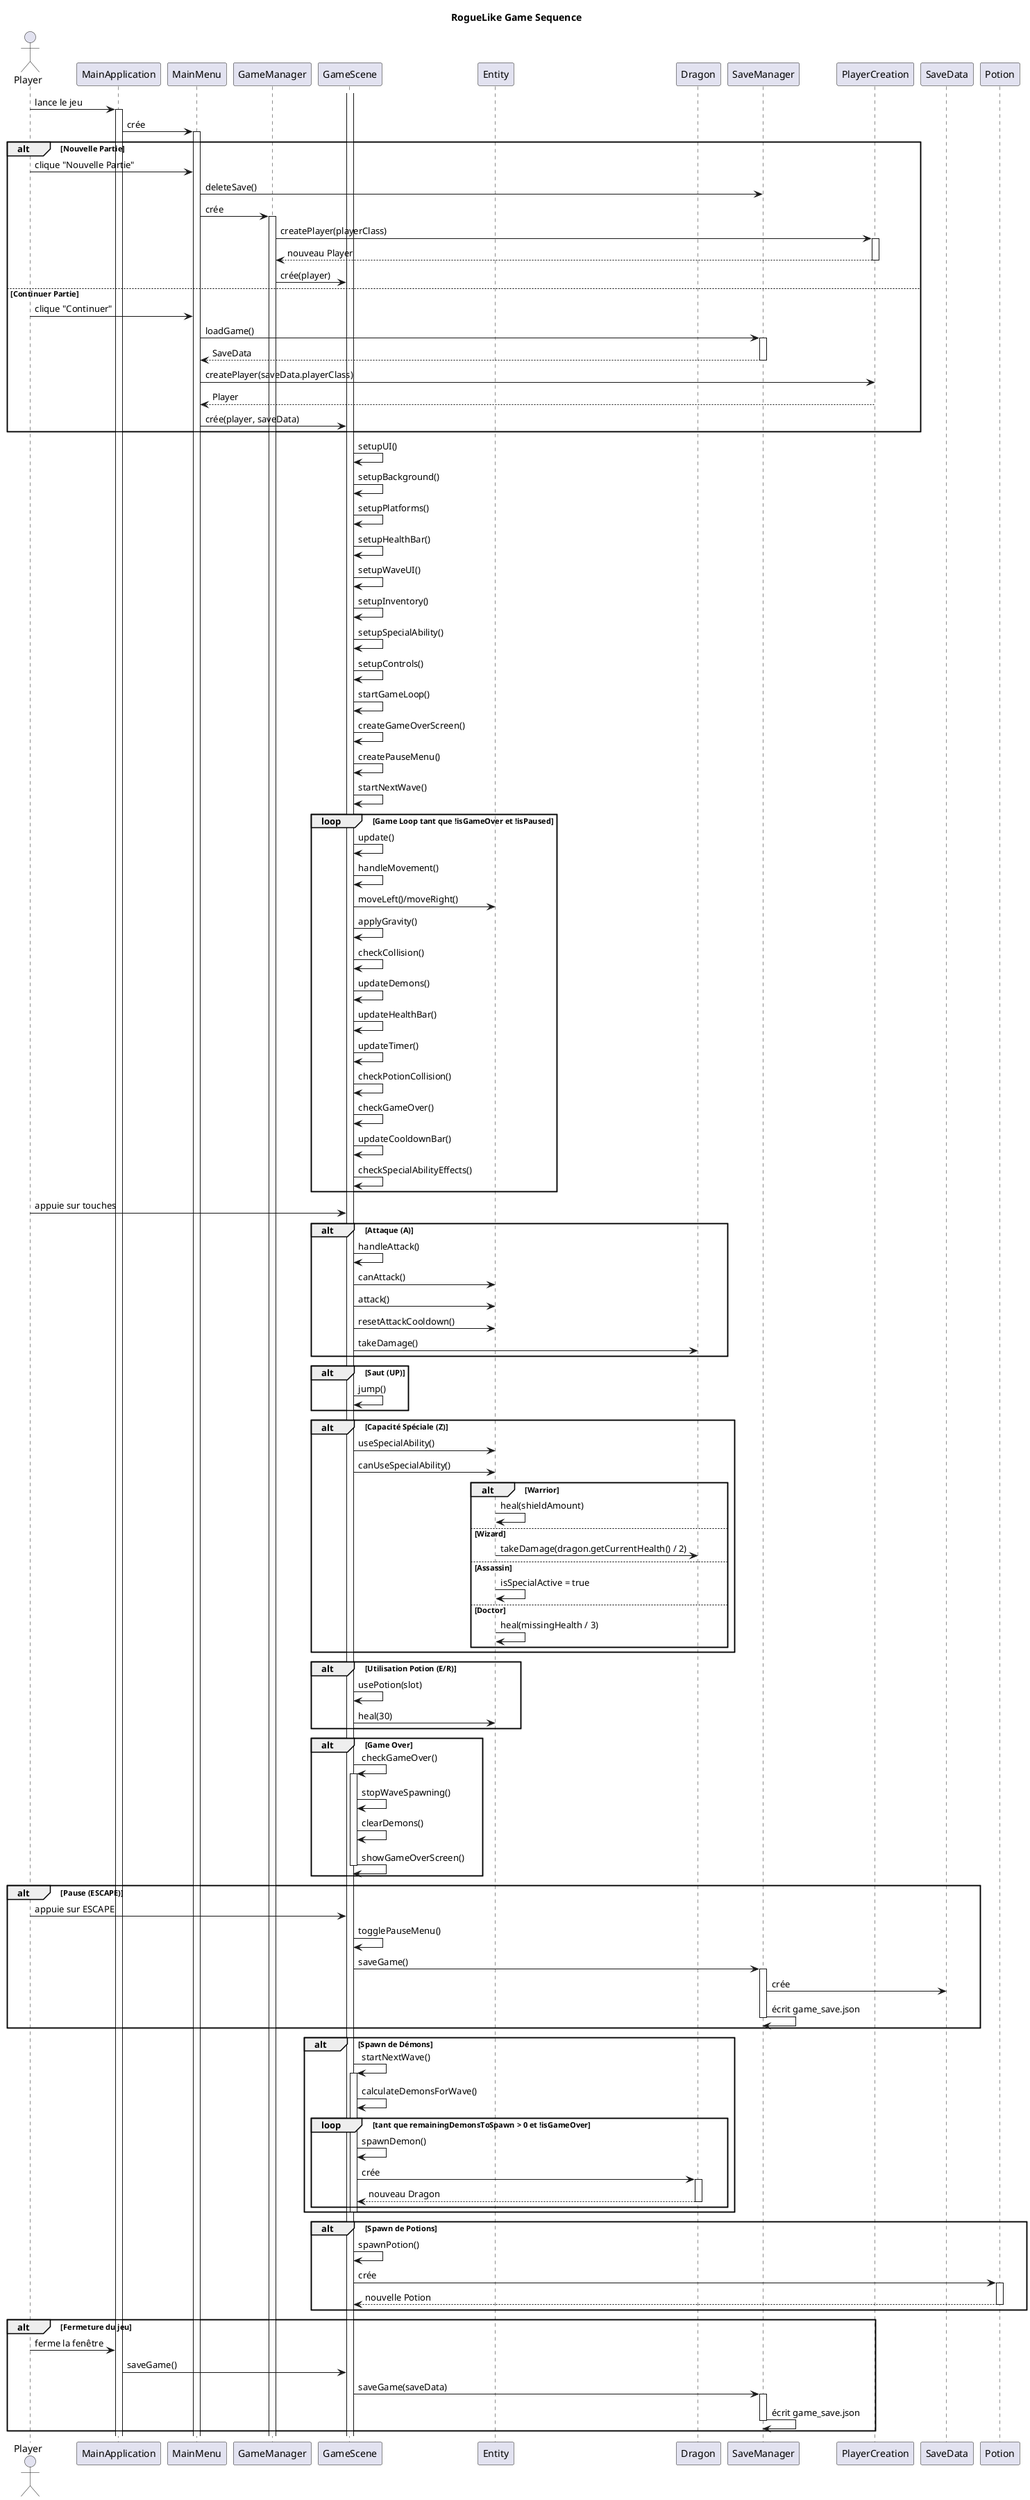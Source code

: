 @startuml
title RogueLike Game Sequence

actor Player
participant MainApplication
participant MainMenu
participant GameManager
participant GameScene
participant Entity
participant Dragon
participant SaveManager
participant PlayerCreation
participant SaveData
participant Potion

Player -> MainApplication: lance le jeu
activate MainApplication

MainApplication -> MainMenu: crée
activate MainMenu

alt Nouvelle Partie
    Player -> MainMenu: clique "Nouvelle Partie"
    MainMenu -> SaveManager: deleteSave()
    MainMenu -> GameManager: crée
    activate GameManager
    
    GameManager -> PlayerCreation: createPlayer(playerClass)
    activate PlayerCreation
    PlayerCreation --> GameManager: nouveau Player
    deactivate PlayerCreation
    
    GameManager -> GameScene: crée(player)
else Continuer Partie
    Player -> MainMenu: clique "Continuer"
    MainMenu -> SaveManager: loadGame()
    activate SaveManager
    SaveManager --> MainMenu: SaveData
    deactivate SaveManager
    
    MainMenu -> PlayerCreation: createPlayer(saveData.playerClass)
    PlayerCreation --> MainMenu: Player
    MainMenu -> GameScene: crée(player, saveData)
end

activate GameScene
GameScene -> GameScene: setupUI()
GameScene -> GameScene: setupBackground()
GameScene -> GameScene: setupPlatforms()
GameScene -> GameScene: setupHealthBar()
GameScene -> GameScene: setupWaveUI()
GameScene -> GameScene: setupInventory()
GameScene -> GameScene: setupSpecialAbility()
GameScene -> GameScene: setupControls()
GameScene -> GameScene: startGameLoop()
GameScene -> GameScene: createGameOverScreen()
GameScene -> GameScene: createPauseMenu()
GameScene -> GameScene: startNextWave()

loop Game Loop tant que !isGameOver et !isPaused
    GameScene -> GameScene: update()
    GameScene -> GameScene: handleMovement()
    GameScene -> Entity: moveLeft()/moveRight()
    GameScene -> GameScene: applyGravity()
    GameScene -> GameScene: checkCollision()
    GameScene -> GameScene: updateDemons()
    GameScene -> GameScene: updateHealthBar()
    GameScene -> GameScene: updateTimer()
    GameScene -> GameScene: checkPotionCollision()
    GameScene -> GameScene: checkGameOver()
    GameScene -> GameScene: updateCooldownBar()
    GameScene -> GameScene: checkSpecialAbilityEffects()
end

Player -> GameScene: appuie sur touches
alt Attaque (A)
    GameScene -> GameScene: handleAttack()
    GameScene -> Entity: canAttack()
    GameScene -> Entity: attack()
    GameScene -> Entity: resetAttackCooldown()
    GameScene -> Dragon: takeDamage()
end

alt Saut (UP)
    GameScene -> GameScene: jump()
end

alt Capacité Spéciale (Z)
    GameScene -> Entity: useSpecialAbility()
    GameScene -> Entity: canUseSpecialAbility()
    alt Warrior
        Entity -> Entity: heal(shieldAmount)
    else Wizard
        Entity -> Dragon: takeDamage(dragon.getCurrentHealth() / 2)
    else Assassin
        Entity -> Entity: isSpecialActive = true
    else Doctor
        Entity -> Entity: heal(missingHealth / 3)
    end
end

alt Utilisation Potion (E/R)
    GameScene -> GameScene: usePotion(slot)
    GameScene -> Entity: heal(30)
end

alt Game Over
    GameScene -> GameScene: checkGameOver()
    activate GameScene
    GameScene -> GameScene: stopWaveSpawning()
    GameScene -> GameScene: clearDemons()
    GameScene -> GameScene: showGameOverScreen()
    deactivate GameScene
end

alt Pause (ESCAPE)
    Player -> GameScene: appuie sur ESCAPE
    GameScene -> GameScene: togglePauseMenu()
    GameScene -> SaveManager: saveGame()
    activate SaveManager
    SaveManager -> SaveData: crée
    SaveManager -> SaveManager: écrit game_save.json
    deactivate SaveManager
end

alt Spawn de Démons
    GameScene -> GameScene: startNextWave()
    activate GameScene
    GameScene -> GameScene: calculateDemonsForWave()
    loop tant que remainingDemonsToSpawn > 0 et !isGameOver
        GameScene -> GameScene: spawnDemon()
        GameScene -> Dragon: crée
        activate Dragon
        Dragon --> GameScene: nouveau Dragon
        deactivate Dragon
    end
    deactivate GameScene
end

alt Spawn de Potions
    GameScene -> GameScene: spawnPotion()
    GameScene -> Potion: crée
    activate Potion
    Potion --> GameScene: nouvelle Potion
    deactivate Potion
end

alt Fermeture du jeu
    Player -> MainApplication: ferme la fenêtre
    MainApplication -> GameScene: saveGame()
    GameScene -> SaveManager: saveGame(saveData)
    activate SaveManager
    SaveManager -> SaveManager: écrit game_save.json
    deactivate SaveManager
end

@enduml